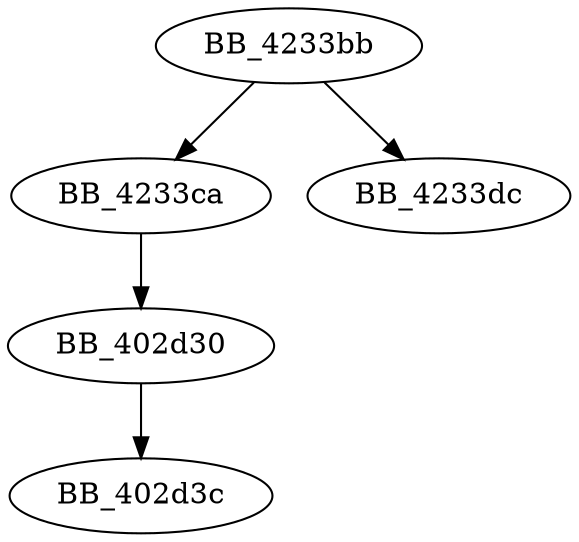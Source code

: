 DiGraph sub_4233BB{
BB_402d30->BB_402d3c
BB_4233bb->BB_4233ca
BB_4233bb->BB_4233dc
BB_4233ca->BB_402d30
}
